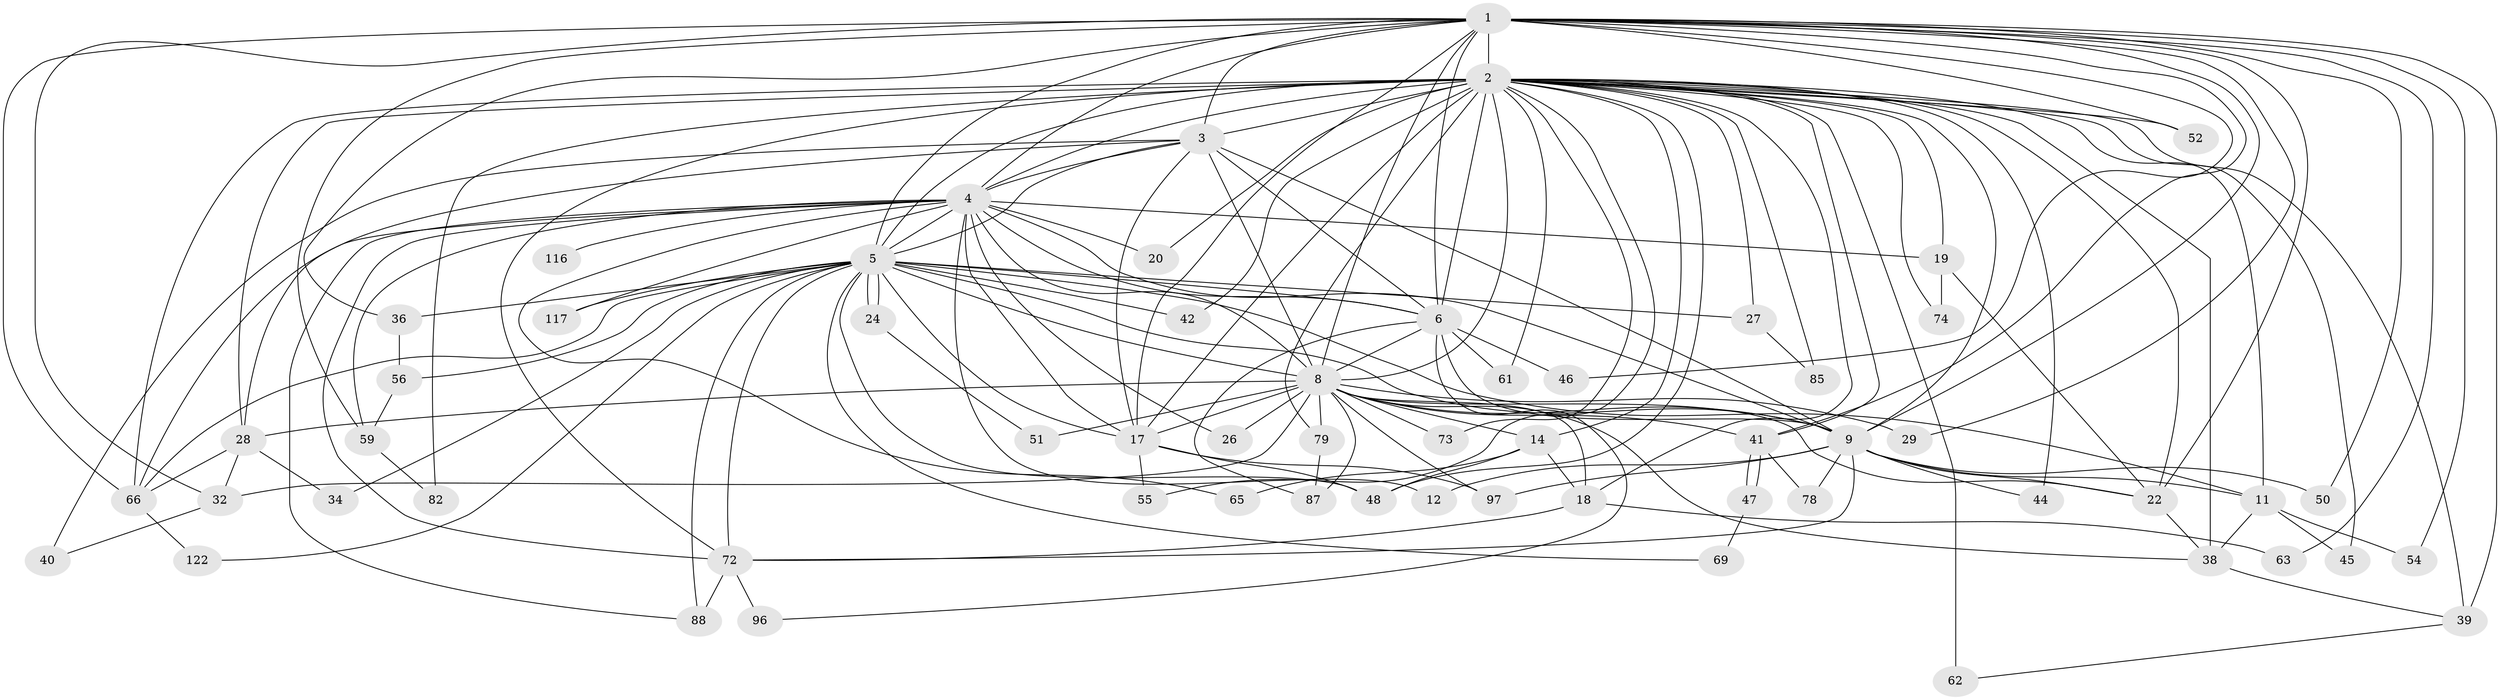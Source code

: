 // original degree distribution, {26: 0.016260162601626018, 17: 0.008130081300813009, 14: 0.016260162601626018, 30: 0.008130081300813009, 22: 0.008130081300813009, 27: 0.008130081300813009, 20: 0.008130081300813009, 16: 0.008130081300813009, 6: 0.024390243902439025, 2: 0.5284552845528455, 7: 0.032520325203252036, 8: 0.008130081300813009, 3: 0.2032520325203252, 5: 0.032520325203252036, 4: 0.08130081300813008, 11: 0.008130081300813009}
// Generated by graph-tools (version 1.1) at 2025/13/03/09/25 04:13:53]
// undirected, 61 vertices, 160 edges
graph export_dot {
graph [start="1"]
  node [color=gray90,style=filled];
  1 [super="+89"];
  2 [super="+49+90+104+7+25+84"];
  3;
  4 [super="+86+16"];
  5 [super="+70+13"];
  6;
  8 [super="+92+21+99+60+98+35"];
  9;
  11;
  12;
  14;
  17 [super="+23+53+43"];
  18;
  19 [super="+67"];
  20;
  22 [super="+115"];
  24;
  26;
  27;
  28 [super="+33"];
  29;
  32 [super="+108"];
  34;
  36 [super="+109"];
  38 [super="+105+93+76"];
  39 [super="+58"];
  40;
  41;
  42;
  44;
  45;
  46;
  47;
  48 [super="+83"];
  50;
  51;
  52;
  54;
  55;
  56;
  59 [super="+110"];
  61;
  62 [super="+64"];
  63;
  65;
  66 [super="+95"];
  69;
  72 [super="+113+81+75"];
  73;
  74;
  78 [super="+111"];
  79;
  82;
  85;
  87 [super="+119"];
  88 [super="+94"];
  96;
  97;
  116;
  117;
  122;
  1 -- 2 [weight=4];
  1 -- 3;
  1 -- 4 [weight=2];
  1 -- 5;
  1 -- 6;
  1 -- 8 [weight=2];
  1 -- 9;
  1 -- 22;
  1 -- 29;
  1 -- 32;
  1 -- 36 [weight=2];
  1 -- 39;
  1 -- 46;
  1 -- 50;
  1 -- 52;
  1 -- 54;
  1 -- 59;
  1 -- 63;
  1 -- 17;
  1 -- 66;
  1 -- 41;
  2 -- 3 [weight=4];
  2 -- 4 [weight=6];
  2 -- 5 [weight=6];
  2 -- 6 [weight=4];
  2 -- 8 [weight=3];
  2 -- 9 [weight=3];
  2 -- 17 [weight=2];
  2 -- 44;
  2 -- 45;
  2 -- 22;
  2 -- 11;
  2 -- 66 [weight=2];
  2 -- 72;
  2 -- 73;
  2 -- 74 [weight=2];
  2 -- 14 [weight=3];
  2 -- 18;
  2 -- 19;
  2 -- 20;
  2 -- 85;
  2 -- 28 [weight=2];
  2 -- 39 [weight=2];
  2 -- 41;
  2 -- 42;
  2 -- 48;
  2 -- 52;
  2 -- 61;
  2 -- 62 [weight=2];
  2 -- 38;
  2 -- 79;
  2 -- 82;
  2 -- 55;
  2 -- 27;
  3 -- 4;
  3 -- 5;
  3 -- 6;
  3 -- 8 [weight=2];
  3 -- 9;
  3 -- 28;
  3 -- 40;
  3 -- 17;
  4 -- 5 [weight=2];
  4 -- 6;
  4 -- 8 [weight=2];
  4 -- 9;
  4 -- 12;
  4 -- 19 [weight=2];
  4 -- 20;
  4 -- 26;
  4 -- 59;
  4 -- 65;
  4 -- 88;
  4 -- 116 [weight=2];
  4 -- 117;
  4 -- 72;
  4 -- 17;
  4 -- 66;
  5 -- 6;
  5 -- 8 [weight=2];
  5 -- 9;
  5 -- 11;
  5 -- 17;
  5 -- 24;
  5 -- 24;
  5 -- 27;
  5 -- 34;
  5 -- 36;
  5 -- 42;
  5 -- 48;
  5 -- 56;
  5 -- 69;
  5 -- 72;
  5 -- 117;
  5 -- 122;
  5 -- 66;
  5 -- 88;
  6 -- 8;
  6 -- 9;
  6 -- 46;
  6 -- 61;
  6 -- 87;
  6 -- 96;
  8 -- 9 [weight=3];
  8 -- 14;
  8 -- 26;
  8 -- 28;
  8 -- 29;
  8 -- 38;
  8 -- 51;
  8 -- 79;
  8 -- 87;
  8 -- 17 [weight=2];
  8 -- 32;
  8 -- 22;
  8 -- 73;
  8 -- 41;
  8 -- 97;
  8 -- 18;
  9 -- 11;
  9 -- 12;
  9 -- 44;
  9 -- 50;
  9 -- 78 [weight=2];
  9 -- 97;
  9 -- 22;
  9 -- 72;
  11 -- 45;
  11 -- 54;
  11 -- 38;
  14 -- 18;
  14 -- 48;
  14 -- 65;
  17 -- 97;
  17 -- 55;
  17 -- 48;
  18 -- 63;
  18 -- 72;
  19 -- 22;
  19 -- 74;
  22 -- 38;
  24 -- 51;
  27 -- 85;
  28 -- 32;
  28 -- 34;
  28 -- 66;
  32 -- 40;
  36 -- 56;
  38 -- 39;
  39 -- 62;
  41 -- 47;
  41 -- 47;
  41 -- 78;
  47 -- 69;
  56 -- 59;
  59 -- 82;
  66 -- 122;
  72 -- 88 [weight=2];
  72 -- 96;
  79 -- 87;
}
